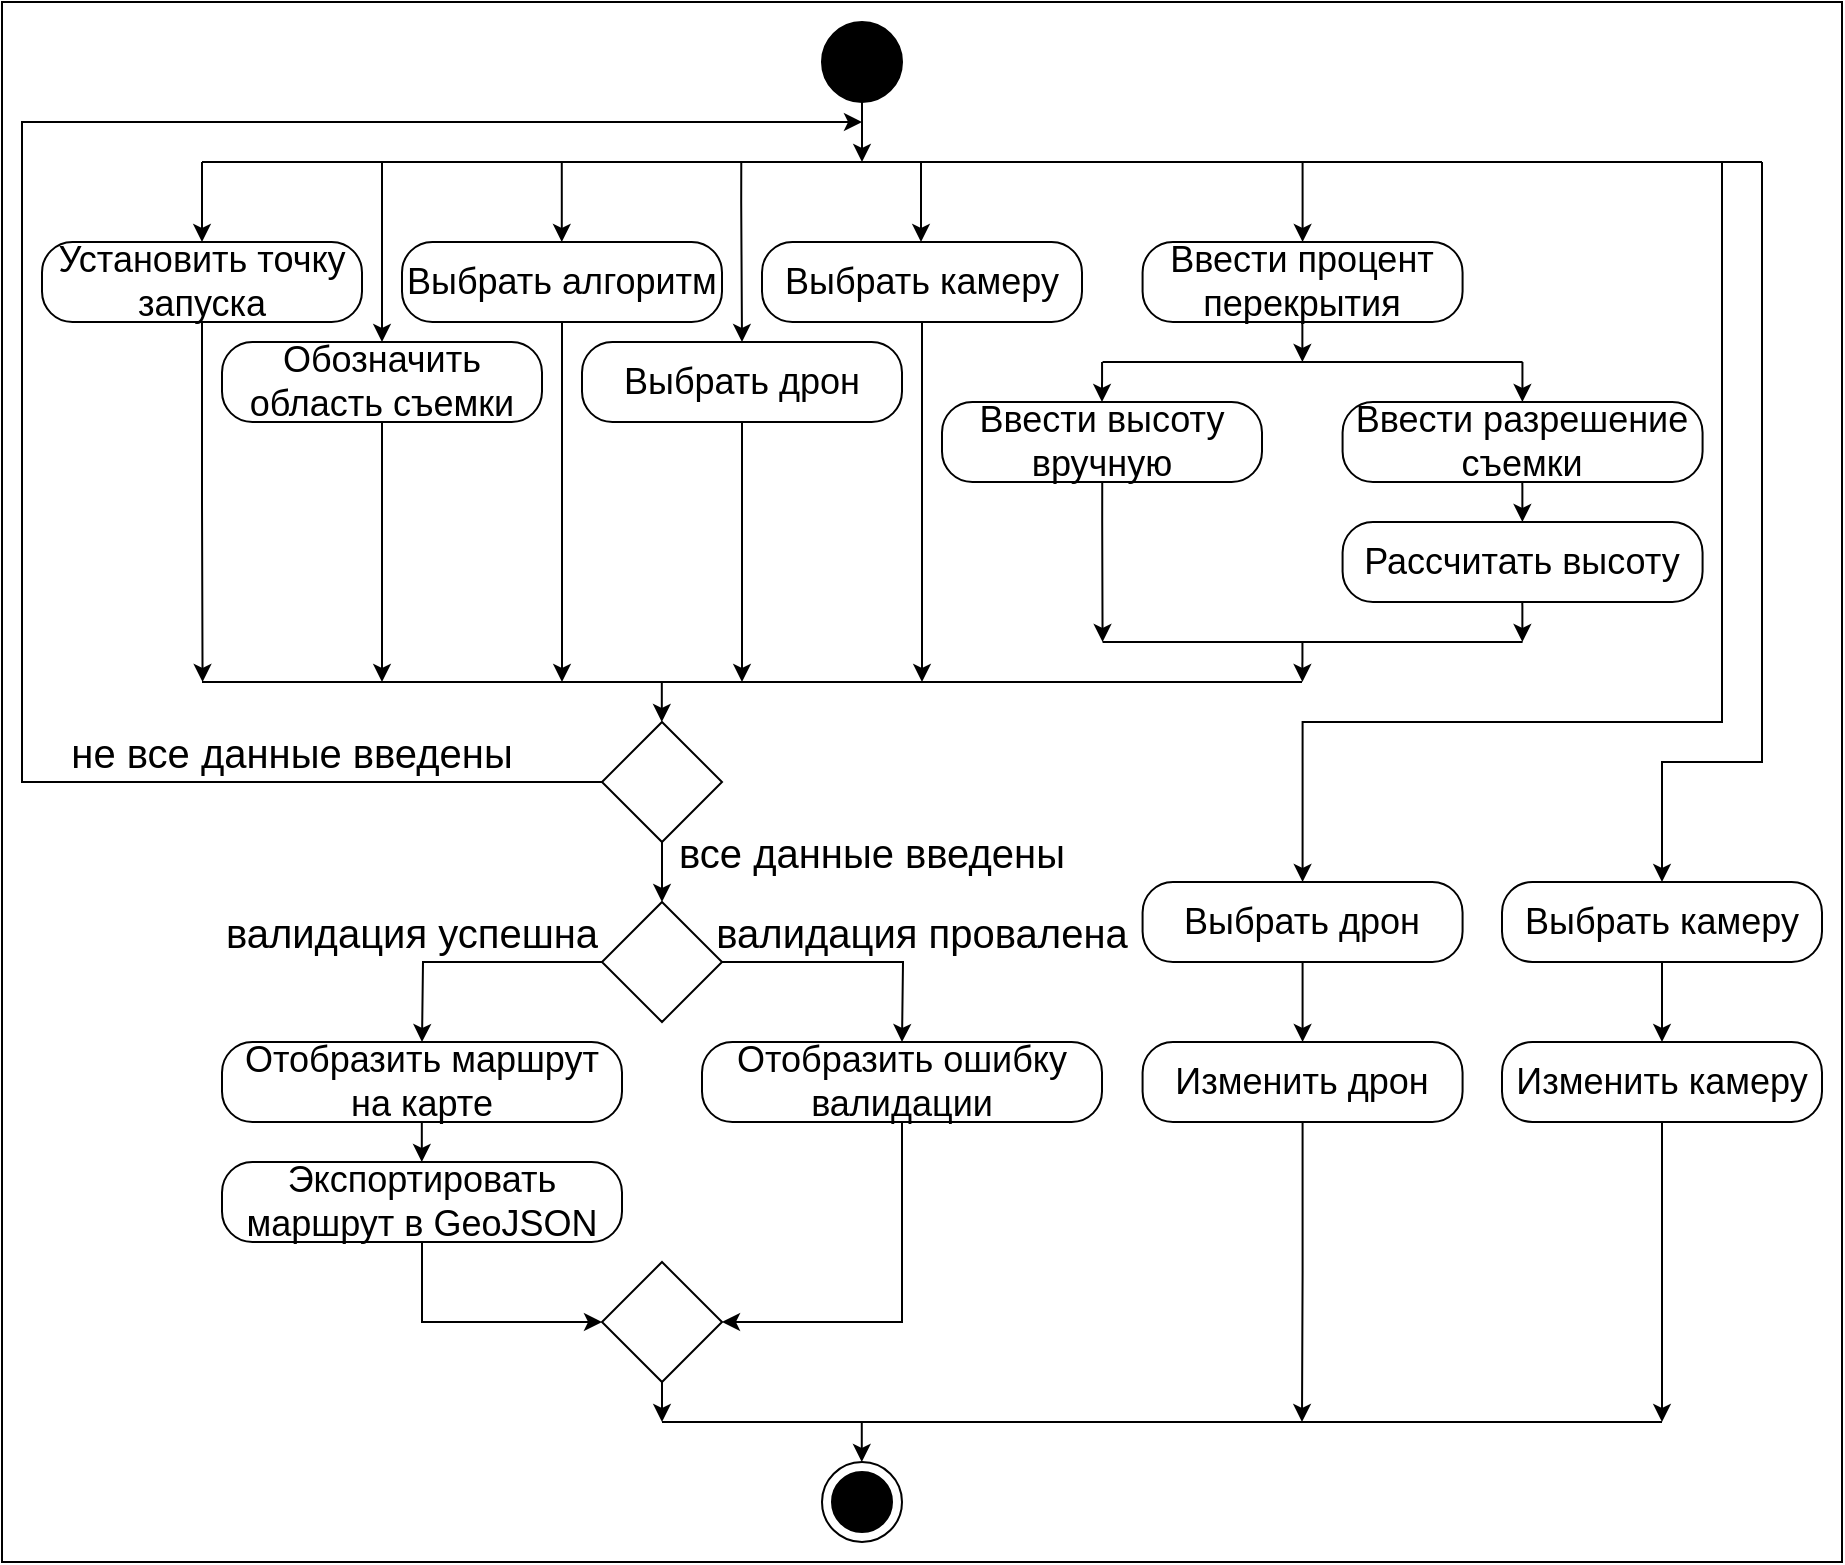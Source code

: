 <mxfile version="21.3.2" type="device">
  <diagram name="Page-1" id="w8QQlZ-JK28JOUeCJ5Nt">
    <mxGraphModel dx="3457" dy="2522" grid="1" gridSize="10" guides="1" tooltips="1" connect="1" arrows="1" fold="1" page="1" pageScale="1" pageWidth="850" pageHeight="1100" math="0" shadow="0">
      <root>
        <mxCell id="0" />
        <mxCell id="1" parent="0" />
        <mxCell id="bslvJimn1WOYWx1aQpcS-2" style="edgeStyle=orthogonalEdgeStyle;rounded=0;orthogonalLoop=1;jettySize=auto;html=1;" edge="1" parent="1">
          <mxGeometry relative="1" as="geometry">
            <mxPoint x="420" y="70" as="targetPoint" />
            <mxPoint x="420" y="40" as="sourcePoint" />
          </mxGeometry>
        </mxCell>
        <mxCell id="bslvJimn1WOYWx1aQpcS-41" style="edgeStyle=orthogonalEdgeStyle;rounded=0;orthogonalLoop=1;jettySize=auto;html=1;exitX=0.5;exitY=1;exitDx=0;exitDy=0;" edge="1" parent="1" source="bslvJimn1WOYWx1aQpcS-5">
          <mxGeometry relative="1" as="geometry">
            <mxPoint x="90.286" y="330" as="targetPoint" />
          </mxGeometry>
        </mxCell>
        <mxCell id="bslvJimn1WOYWx1aQpcS-5" value="&lt;font style=&quot;font-size: 18px;&quot;&gt;Установить точку &lt;font style=&quot;font-size: 18px;&quot;&gt;запуска&lt;/font&gt;&lt;/font&gt;" style="rounded=1;whiteSpace=wrap;html=1;imageWidth=24;arcSize=38;" vertex="1" parent="1">
          <mxGeometry x="10" y="110" width="160" height="40" as="geometry" />
        </mxCell>
        <mxCell id="bslvJimn1WOYWx1aQpcS-46" style="edgeStyle=orthogonalEdgeStyle;rounded=0;orthogonalLoop=1;jettySize=auto;html=1;exitX=0.5;exitY=1;exitDx=0;exitDy=0;" edge="1" parent="1" source="bslvJimn1WOYWx1aQpcS-6">
          <mxGeometry relative="1" as="geometry">
            <mxPoint x="180" y="330" as="targetPoint" />
          </mxGeometry>
        </mxCell>
        <mxCell id="bslvJimn1WOYWx1aQpcS-6" value="&lt;font style=&quot;font-size: 18px;&quot;&gt;Обозначить область съемки&lt;/font&gt;" style="rounded=1;whiteSpace=wrap;html=1;imageWidth=24;arcSize=38;" vertex="1" parent="1">
          <mxGeometry x="100" y="160" width="160" height="40" as="geometry" />
        </mxCell>
        <mxCell id="bslvJimn1WOYWx1aQpcS-47" style="edgeStyle=orthogonalEdgeStyle;rounded=0;orthogonalLoop=1;jettySize=auto;html=1;exitX=0.5;exitY=1;exitDx=0;exitDy=0;" edge="1" parent="1" source="bslvJimn1WOYWx1aQpcS-7">
          <mxGeometry relative="1" as="geometry">
            <mxPoint x="270" y="330" as="targetPoint" />
          </mxGeometry>
        </mxCell>
        <mxCell id="bslvJimn1WOYWx1aQpcS-7" value="&lt;font style=&quot;font-size: 18px;&quot;&gt;Выбрать алгоритм&lt;/font&gt;" style="rounded=1;whiteSpace=wrap;html=1;imageWidth=24;arcSize=38;" vertex="1" parent="1">
          <mxGeometry x="190" y="110" width="160" height="40" as="geometry" />
        </mxCell>
        <mxCell id="bslvJimn1WOYWx1aQpcS-48" style="edgeStyle=orthogonalEdgeStyle;rounded=0;orthogonalLoop=1;jettySize=auto;html=1;exitX=0.5;exitY=1;exitDx=0;exitDy=0;" edge="1" parent="1" source="bslvJimn1WOYWx1aQpcS-8">
          <mxGeometry relative="1" as="geometry">
            <mxPoint x="360" y="330" as="targetPoint" />
          </mxGeometry>
        </mxCell>
        <mxCell id="bslvJimn1WOYWx1aQpcS-8" value="&lt;font style=&quot;font-size: 18px;&quot;&gt;Выбрать дрон&lt;br&gt;&lt;/font&gt;" style="rounded=1;whiteSpace=wrap;html=1;imageWidth=24;arcSize=38;" vertex="1" parent="1">
          <mxGeometry x="280" y="160" width="160" height="40" as="geometry" />
        </mxCell>
        <mxCell id="bslvJimn1WOYWx1aQpcS-49" style="edgeStyle=orthogonalEdgeStyle;rounded=0;orthogonalLoop=1;jettySize=auto;html=1;exitX=0.5;exitY=1;exitDx=0;exitDy=0;" edge="1" parent="1" source="bslvJimn1WOYWx1aQpcS-9">
          <mxGeometry relative="1" as="geometry">
            <mxPoint x="450" y="330" as="targetPoint" />
          </mxGeometry>
        </mxCell>
        <mxCell id="bslvJimn1WOYWx1aQpcS-9" value="&lt;font style=&quot;font-size: 18px;&quot;&gt;Выбрать камеру&lt;br&gt;&lt;/font&gt;" style="rounded=1;whiteSpace=wrap;html=1;imageWidth=24;arcSize=38;" vertex="1" parent="1">
          <mxGeometry x="370" y="110" width="160" height="40" as="geometry" />
        </mxCell>
        <mxCell id="bslvJimn1WOYWx1aQpcS-10" value="&lt;font style=&quot;font-size: 18px;&quot;&gt;Ввести высоту вручную&lt;br&gt;&lt;/font&gt;" style="rounded=1;whiteSpace=wrap;html=1;imageWidth=24;arcSize=38;" vertex="1" parent="1">
          <mxGeometry x="460" y="190" width="160" height="40" as="geometry" />
        </mxCell>
        <mxCell id="bslvJimn1WOYWx1aQpcS-11" value="&lt;font style=&quot;font-size: 18px;&quot;&gt;Ввести процент перекрытия&lt;br&gt;&lt;/font&gt;" style="rounded=1;whiteSpace=wrap;html=1;imageWidth=24;arcSize=38;" vertex="1" parent="1">
          <mxGeometry x="560.29" y="110" width="160" height="40" as="geometry" />
        </mxCell>
        <mxCell id="bslvJimn1WOYWx1aQpcS-12" value="&lt;font style=&quot;font-size: 18px;&quot;&gt;Ввести разрешение съемки&lt;br&gt;&lt;/font&gt;" style="rounded=1;whiteSpace=wrap;html=1;imageWidth=24;arcSize=38;" vertex="1" parent="1">
          <mxGeometry x="660.29" y="190" width="180" height="40" as="geometry" />
        </mxCell>
        <mxCell id="bslvJimn1WOYWx1aQpcS-13" value="&lt;font style=&quot;font-size: 18px;&quot;&gt;Рассчитать высоту&lt;br&gt;&lt;/font&gt;" style="rounded=1;whiteSpace=wrap;html=1;imageWidth=24;arcSize=38;" vertex="1" parent="1">
          <mxGeometry x="660.29" y="250" width="180" height="40" as="geometry" />
        </mxCell>
        <mxCell id="bslvJimn1WOYWx1aQpcS-15" value="" style="endArrow=none;html=1;rounded=0;" edge="1" parent="1">
          <mxGeometry width="50" height="50" relative="1" as="geometry">
            <mxPoint x="90" y="70" as="sourcePoint" />
            <mxPoint x="870" y="70" as="targetPoint" />
          </mxGeometry>
        </mxCell>
        <mxCell id="bslvJimn1WOYWx1aQpcS-20" style="edgeStyle=orthogonalEdgeStyle;rounded=0;orthogonalLoop=1;jettySize=auto;html=1;entryX=0.5;entryY=0;entryDx=0;entryDy=0;" edge="1" parent="1" target="bslvJimn1WOYWx1aQpcS-5">
          <mxGeometry relative="1" as="geometry">
            <mxPoint x="89.9" y="100" as="targetPoint" />
            <mxPoint x="90" y="70" as="sourcePoint" />
            <Array as="points">
              <mxPoint x="90" y="90" />
              <mxPoint x="90" y="90" />
            </Array>
          </mxGeometry>
        </mxCell>
        <mxCell id="bslvJimn1WOYWx1aQpcS-21" style="edgeStyle=orthogonalEdgeStyle;rounded=0;orthogonalLoop=1;jettySize=auto;html=1;entryX=0.5;entryY=0;entryDx=0;entryDy=0;" edge="1" parent="1" target="bslvJimn1WOYWx1aQpcS-6">
          <mxGeometry relative="1" as="geometry">
            <mxPoint x="259.86" y="110" as="targetPoint" />
            <mxPoint x="180" y="70" as="sourcePoint" />
            <Array as="points">
              <mxPoint x="180" y="80" />
            </Array>
          </mxGeometry>
        </mxCell>
        <mxCell id="bslvJimn1WOYWx1aQpcS-22" style="edgeStyle=orthogonalEdgeStyle;rounded=0;orthogonalLoop=1;jettySize=auto;html=1;entryX=0.5;entryY=0;entryDx=0;entryDy=0;" edge="1" parent="1">
          <mxGeometry relative="1" as="geometry">
            <mxPoint x="269.89" y="110" as="targetPoint" />
            <mxPoint x="269.89" y="70" as="sourcePoint" />
            <Array as="points">
              <mxPoint x="269.89" y="90" />
              <mxPoint x="269.89" y="90" />
            </Array>
          </mxGeometry>
        </mxCell>
        <mxCell id="bslvJimn1WOYWx1aQpcS-23" style="edgeStyle=orthogonalEdgeStyle;rounded=0;orthogonalLoop=1;jettySize=auto;html=1;entryX=0.5;entryY=0;entryDx=0;entryDy=0;" edge="1" parent="1" target="bslvJimn1WOYWx1aQpcS-8">
          <mxGeometry relative="1" as="geometry">
            <mxPoint x="359.64" y="110" as="targetPoint" />
            <mxPoint x="359.64" y="70" as="sourcePoint" />
            <Array as="points">
              <mxPoint x="360" y="90" />
              <mxPoint x="360" y="90" />
            </Array>
          </mxGeometry>
        </mxCell>
        <mxCell id="bslvJimn1WOYWx1aQpcS-24" style="edgeStyle=orthogonalEdgeStyle;rounded=0;orthogonalLoop=1;jettySize=auto;html=1;entryX=0.5;entryY=0;entryDx=0;entryDy=0;" edge="1" parent="1">
          <mxGeometry relative="1" as="geometry">
            <mxPoint x="449.5" y="110" as="targetPoint" />
            <mxPoint x="449.5" y="70" as="sourcePoint" />
            <Array as="points">
              <mxPoint x="449.5" y="90" />
              <mxPoint x="449.5" y="90" />
            </Array>
          </mxGeometry>
        </mxCell>
        <mxCell id="bslvJimn1WOYWx1aQpcS-25" value="" style="endArrow=none;html=1;rounded=0;" edge="1" parent="1">
          <mxGeometry width="50" height="50" relative="1" as="geometry">
            <mxPoint x="540.29" y="170" as="sourcePoint" />
            <mxPoint x="750.29" y="170" as="targetPoint" />
          </mxGeometry>
        </mxCell>
        <mxCell id="bslvJimn1WOYWx1aQpcS-29" style="edgeStyle=orthogonalEdgeStyle;rounded=0;orthogonalLoop=1;jettySize=auto;html=1;entryX=0.5;entryY=0;entryDx=0;entryDy=0;" edge="1" parent="1">
          <mxGeometry relative="1" as="geometry">
            <mxPoint x="640.29" y="110" as="targetPoint" />
            <mxPoint x="640.29" y="70" as="sourcePoint" />
            <Array as="points">
              <mxPoint x="640.29" y="90" />
              <mxPoint x="640.29" y="90" />
            </Array>
          </mxGeometry>
        </mxCell>
        <mxCell id="bslvJimn1WOYWx1aQpcS-30" style="edgeStyle=orthogonalEdgeStyle;rounded=0;orthogonalLoop=1;jettySize=auto;html=1;" edge="1" parent="1">
          <mxGeometry relative="1" as="geometry">
            <mxPoint x="750.17" y="250" as="targetPoint" />
            <mxPoint x="750.17" y="230" as="sourcePoint" />
            <Array as="points">
              <mxPoint x="750.17" y="250" />
              <mxPoint x="750.17" y="250" />
            </Array>
          </mxGeometry>
        </mxCell>
        <mxCell id="bslvJimn1WOYWx1aQpcS-32" style="edgeStyle=orthogonalEdgeStyle;rounded=0;orthogonalLoop=1;jettySize=auto;html=1;" edge="1" parent="1">
          <mxGeometry relative="1" as="geometry">
            <mxPoint x="750.17" y="310" as="targetPoint" />
            <mxPoint x="750.17" y="290" as="sourcePoint" />
            <Array as="points">
              <mxPoint x="750.17" y="310" />
              <mxPoint x="750.17" y="310" />
            </Array>
          </mxGeometry>
        </mxCell>
        <mxCell id="bslvJimn1WOYWx1aQpcS-33" style="edgeStyle=orthogonalEdgeStyle;rounded=0;orthogonalLoop=1;jettySize=auto;html=1;" edge="1" parent="1">
          <mxGeometry relative="1" as="geometry">
            <mxPoint x="540.29" y="310" as="targetPoint" />
            <mxPoint x="540.12" y="230" as="sourcePoint" />
            <Array as="points">
              <mxPoint x="540.12" y="250" />
              <mxPoint x="540.12" y="250" />
            </Array>
          </mxGeometry>
        </mxCell>
        <mxCell id="bslvJimn1WOYWx1aQpcS-35" style="edgeStyle=orthogonalEdgeStyle;rounded=0;orthogonalLoop=1;jettySize=auto;html=1;" edge="1" parent="1">
          <mxGeometry relative="1" as="geometry">
            <mxPoint x="640.17" y="170" as="targetPoint" />
            <mxPoint x="640.17" y="150" as="sourcePoint" />
            <Array as="points">
              <mxPoint x="640.17" y="170" />
              <mxPoint x="640.17" y="170" />
            </Array>
          </mxGeometry>
        </mxCell>
        <mxCell id="bslvJimn1WOYWx1aQpcS-36" style="edgeStyle=orthogonalEdgeStyle;rounded=0;orthogonalLoop=1;jettySize=auto;html=1;" edge="1" parent="1">
          <mxGeometry relative="1" as="geometry">
            <mxPoint x="540.04" y="190" as="targetPoint" />
            <mxPoint x="540.04" y="170" as="sourcePoint" />
            <Array as="points">
              <mxPoint x="540.04" y="190" />
              <mxPoint x="540.04" y="190" />
            </Array>
          </mxGeometry>
        </mxCell>
        <mxCell id="bslvJimn1WOYWx1aQpcS-37" style="edgeStyle=orthogonalEdgeStyle;rounded=0;orthogonalLoop=1;jettySize=auto;html=1;" edge="1" parent="1">
          <mxGeometry relative="1" as="geometry">
            <mxPoint x="750.23" y="190" as="targetPoint" />
            <mxPoint x="750.23" y="170" as="sourcePoint" />
            <Array as="points">
              <mxPoint x="750.23" y="190" />
              <mxPoint x="750.23" y="190" />
            </Array>
          </mxGeometry>
        </mxCell>
        <mxCell id="bslvJimn1WOYWx1aQpcS-38" value="" style="endArrow=none;html=1;rounded=0;" edge="1" parent="1">
          <mxGeometry width="50" height="50" relative="1" as="geometry">
            <mxPoint x="540.29" y="310" as="sourcePoint" />
            <mxPoint x="750.29" y="310" as="targetPoint" />
          </mxGeometry>
        </mxCell>
        <mxCell id="bslvJimn1WOYWx1aQpcS-39" style="edgeStyle=orthogonalEdgeStyle;rounded=0;orthogonalLoop=1;jettySize=auto;html=1;" edge="1" parent="1">
          <mxGeometry relative="1" as="geometry">
            <mxPoint x="640.21" y="330" as="targetPoint" />
            <mxPoint x="640.21" y="310" as="sourcePoint" />
            <Array as="points">
              <mxPoint x="640.21" y="330" />
              <mxPoint x="640.21" y="330" />
            </Array>
          </mxGeometry>
        </mxCell>
        <mxCell id="bslvJimn1WOYWx1aQpcS-40" value="" style="endArrow=none;html=1;rounded=0;" edge="1" parent="1">
          <mxGeometry width="50" height="50" relative="1" as="geometry">
            <mxPoint x="90" y="330" as="sourcePoint" />
            <mxPoint x="640" y="330" as="targetPoint" />
          </mxGeometry>
        </mxCell>
        <mxCell id="bslvJimn1WOYWx1aQpcS-50" value="" style="ellipse;whiteSpace=wrap;html=1;aspect=fixed;fillColor=#000000;" vertex="1" parent="1">
          <mxGeometry x="405" y="725" width="30" height="30" as="geometry" />
        </mxCell>
        <mxCell id="bslvJimn1WOYWx1aQpcS-52" value="" style="ellipse;whiteSpace=wrap;html=1;aspect=fixed;fillColor=none;" vertex="1" parent="1">
          <mxGeometry x="400" y="720" width="40" height="40" as="geometry" />
        </mxCell>
        <mxCell id="bslvJimn1WOYWx1aQpcS-53" value="" style="ellipse;whiteSpace=wrap;html=1;aspect=fixed;fillColor=#000000;" vertex="1" parent="1">
          <mxGeometry x="400" width="40" height="40" as="geometry" />
        </mxCell>
        <mxCell id="bslvJimn1WOYWx1aQpcS-55" style="edgeStyle=orthogonalEdgeStyle;rounded=0;orthogonalLoop=1;jettySize=auto;html=1;" edge="1" parent="1">
          <mxGeometry relative="1" as="geometry">
            <mxPoint x="319.92" y="349.99" as="targetPoint" />
            <mxPoint x="319.92" y="329.99" as="sourcePoint" />
            <Array as="points">
              <mxPoint x="319.92" y="349.99" />
              <mxPoint x="319.92" y="349.99" />
            </Array>
          </mxGeometry>
        </mxCell>
        <mxCell id="bslvJimn1WOYWx1aQpcS-58" style="edgeStyle=orthogonalEdgeStyle;rounded=0;orthogonalLoop=1;jettySize=auto;html=1;exitX=0;exitY=0.5;exitDx=0;exitDy=0;" edge="1" parent="1" source="bslvJimn1WOYWx1aQpcS-56">
          <mxGeometry relative="1" as="geometry">
            <mxPoint x="420" y="50" as="targetPoint" />
            <Array as="points">
              <mxPoint y="380" />
              <mxPoint y="50" />
            </Array>
          </mxGeometry>
        </mxCell>
        <mxCell id="bslvJimn1WOYWx1aQpcS-60" style="edgeStyle=orthogonalEdgeStyle;rounded=0;orthogonalLoop=1;jettySize=auto;html=1;exitX=0.5;exitY=1;exitDx=0;exitDy=0;" edge="1" parent="1" source="bslvJimn1WOYWx1aQpcS-56">
          <mxGeometry relative="1" as="geometry">
            <mxPoint x="320" y="440" as="targetPoint" />
          </mxGeometry>
        </mxCell>
        <mxCell id="bslvJimn1WOYWx1aQpcS-56" value="" style="rhombus;whiteSpace=wrap;html=1;" vertex="1" parent="1">
          <mxGeometry x="290" y="350" width="60" height="60" as="geometry" />
        </mxCell>
        <mxCell id="bslvJimn1WOYWx1aQpcS-57" value="&lt;font style=&quot;font-size: 20px;&quot;&gt;все данные введены&lt;/font&gt;" style="text;html=1;strokeColor=none;fillColor=none;align=center;verticalAlign=middle;whiteSpace=wrap;rounded=0;" vertex="1" parent="1">
          <mxGeometry x="325" y="400" width="200" height="30" as="geometry" />
        </mxCell>
        <mxCell id="bslvJimn1WOYWx1aQpcS-81" style="edgeStyle=orthogonalEdgeStyle;rounded=0;orthogonalLoop=1;jettySize=auto;html=1;exitX=1;exitY=0.5;exitDx=0;exitDy=0;" edge="1" parent="1" source="bslvJimn1WOYWx1aQpcS-74">
          <mxGeometry relative="1" as="geometry">
            <mxPoint x="440" y="510" as="targetPoint" />
          </mxGeometry>
        </mxCell>
        <mxCell id="bslvJimn1WOYWx1aQpcS-83" style="edgeStyle=orthogonalEdgeStyle;rounded=0;orthogonalLoop=1;jettySize=auto;html=1;exitX=0;exitY=0.5;exitDx=0;exitDy=0;" edge="1" parent="1" source="bslvJimn1WOYWx1aQpcS-74">
          <mxGeometry relative="1" as="geometry">
            <mxPoint x="200" y="510" as="targetPoint" />
          </mxGeometry>
        </mxCell>
        <mxCell id="bslvJimn1WOYWx1aQpcS-74" value="" style="rhombus;whiteSpace=wrap;html=1;" vertex="1" parent="1">
          <mxGeometry x="290" y="440" width="60" height="60" as="geometry" />
        </mxCell>
        <mxCell id="bslvJimn1WOYWx1aQpcS-75" value="&lt;font style=&quot;font-size: 20px;&quot;&gt;валидация успешна&lt;/font&gt;" style="text;html=1;strokeColor=none;fillColor=none;align=center;verticalAlign=middle;whiteSpace=wrap;rounded=0;" vertex="1" parent="1">
          <mxGeometry x="80" y="440" width="230" height="30" as="geometry" />
        </mxCell>
        <mxCell id="bslvJimn1WOYWx1aQpcS-78" value="&lt;font style=&quot;font-size: 20px;&quot;&gt;не&lt;/font&gt;&lt;font style=&quot;font-size: 20px;&quot;&gt; все данные введены&lt;/font&gt;" style="text;html=1;strokeColor=none;fillColor=none;align=center;verticalAlign=middle;whiteSpace=wrap;rounded=0;" vertex="1" parent="1">
          <mxGeometry x="20" y="350" width="230" height="30" as="geometry" />
        </mxCell>
        <mxCell id="bslvJimn1WOYWx1aQpcS-79" value="&lt;font style=&quot;font-size: 20px;&quot;&gt;валидация провалена&lt;/font&gt;" style="text;html=1;strokeColor=none;fillColor=none;align=center;verticalAlign=middle;whiteSpace=wrap;rounded=0;" vertex="1" parent="1">
          <mxGeometry x="335" y="440" width="230" height="30" as="geometry" />
        </mxCell>
        <mxCell id="bslvJimn1WOYWx1aQpcS-109" style="edgeStyle=orthogonalEdgeStyle;rounded=0;orthogonalLoop=1;jettySize=auto;html=1;exitX=0.5;exitY=1;exitDx=0;exitDy=0;" edge="1" parent="1" source="bslvJimn1WOYWx1aQpcS-82">
          <mxGeometry relative="1" as="geometry">
            <mxPoint x="320" y="700" as="targetPoint" />
          </mxGeometry>
        </mxCell>
        <mxCell id="bslvJimn1WOYWx1aQpcS-82" value="" style="rhombus;whiteSpace=wrap;html=1;" vertex="1" parent="1">
          <mxGeometry x="290" y="620" width="60" height="60" as="geometry" />
        </mxCell>
        <mxCell id="bslvJimn1WOYWx1aQpcS-84" value="&lt;font style=&quot;font-size: 18px;&quot;&gt;Отобразить маршрут на карте&lt;br&gt;&lt;/font&gt;" style="rounded=1;whiteSpace=wrap;html=1;imageWidth=24;arcSize=38;" vertex="1" parent="1">
          <mxGeometry x="100" y="510" width="200" height="40" as="geometry" />
        </mxCell>
        <mxCell id="bslvJimn1WOYWx1aQpcS-91" style="edgeStyle=orthogonalEdgeStyle;rounded=0;orthogonalLoop=1;jettySize=auto;html=1;exitX=0.5;exitY=1;exitDx=0;exitDy=0;entryX=0;entryY=0.5;entryDx=0;entryDy=0;" edge="1" parent="1" source="bslvJimn1WOYWx1aQpcS-85" target="bslvJimn1WOYWx1aQpcS-82">
          <mxGeometry relative="1" as="geometry" />
        </mxCell>
        <mxCell id="bslvJimn1WOYWx1aQpcS-85" value="&lt;font style=&quot;font-size: 18px;&quot;&gt;Экспортировать маршрут в GeoJSON&lt;br&gt;&lt;/font&gt;" style="rounded=1;whiteSpace=wrap;html=1;imageWidth=24;arcSize=38;" vertex="1" parent="1">
          <mxGeometry x="100" y="570" width="200" height="40" as="geometry" />
        </mxCell>
        <mxCell id="bslvJimn1WOYWx1aQpcS-87" style="edgeStyle=orthogonalEdgeStyle;rounded=0;orthogonalLoop=1;jettySize=auto;html=1;" edge="1" parent="1">
          <mxGeometry relative="1" as="geometry">
            <mxPoint x="199.92" y="570" as="targetPoint" />
            <mxPoint x="199.92" y="550" as="sourcePoint" />
            <Array as="points">
              <mxPoint x="199.92" y="570" />
              <mxPoint x="199.92" y="570" />
            </Array>
          </mxGeometry>
        </mxCell>
        <mxCell id="bslvJimn1WOYWx1aQpcS-92" style="edgeStyle=orthogonalEdgeStyle;rounded=0;orthogonalLoop=1;jettySize=auto;html=1;exitX=0.5;exitY=1;exitDx=0;exitDy=0;entryX=1;entryY=0.5;entryDx=0;entryDy=0;" edge="1" parent="1" source="bslvJimn1WOYWx1aQpcS-88" target="bslvJimn1WOYWx1aQpcS-82">
          <mxGeometry relative="1" as="geometry" />
        </mxCell>
        <mxCell id="bslvJimn1WOYWx1aQpcS-88" value="&lt;font style=&quot;font-size: 18px;&quot;&gt;Отобразить ошибку валидации&lt;br&gt;&lt;/font&gt;" style="rounded=1;whiteSpace=wrap;html=1;imageWidth=24;arcSize=38;" vertex="1" parent="1">
          <mxGeometry x="340" y="510" width="200" height="40" as="geometry" />
        </mxCell>
        <mxCell id="bslvJimn1WOYWx1aQpcS-90" value="" style="endArrow=none;html=1;rounded=0;" edge="1" parent="1">
          <mxGeometry width="50" height="50" relative="1" as="geometry">
            <mxPoint x="320" y="700" as="sourcePoint" />
            <mxPoint x="820" y="700" as="targetPoint" />
          </mxGeometry>
        </mxCell>
        <mxCell id="bslvJimn1WOYWx1aQpcS-93" style="edgeStyle=orthogonalEdgeStyle;rounded=0;orthogonalLoop=1;jettySize=auto;html=1;entryX=0.5;entryY=0;entryDx=0;entryDy=0;" edge="1" parent="1" target="bslvJimn1WOYWx1aQpcS-97">
          <mxGeometry relative="1" as="geometry">
            <mxPoint x="850" y="350" as="targetPoint" />
            <mxPoint x="850" y="70" as="sourcePoint" />
            <Array as="points">
              <mxPoint x="850" y="350" />
              <mxPoint x="640" y="350" />
            </Array>
          </mxGeometry>
        </mxCell>
        <mxCell id="bslvJimn1WOYWx1aQpcS-103" style="edgeStyle=orthogonalEdgeStyle;rounded=0;orthogonalLoop=1;jettySize=auto;html=1;exitX=0.5;exitY=1;exitDx=0;exitDy=0;entryX=0.5;entryY=0;entryDx=0;entryDy=0;" edge="1" parent="1" source="bslvJimn1WOYWx1aQpcS-96" target="bslvJimn1WOYWx1aQpcS-106">
          <mxGeometry relative="1" as="geometry">
            <mxPoint x="820" y="510" as="targetPoint" />
          </mxGeometry>
        </mxCell>
        <mxCell id="bslvJimn1WOYWx1aQpcS-96" value="&lt;font style=&quot;font-size: 18px;&quot;&gt;Выбрать &lt;/font&gt;&lt;font style=&quot;font-size: 18px;&quot;&gt;камеру&lt;/font&gt;" style="rounded=1;whiteSpace=wrap;html=1;imageWidth=24;arcSize=38;" vertex="1" parent="1">
          <mxGeometry x="740" y="430" width="160" height="40" as="geometry" />
        </mxCell>
        <mxCell id="bslvJimn1WOYWx1aQpcS-104" style="edgeStyle=orthogonalEdgeStyle;rounded=0;orthogonalLoop=1;jettySize=auto;html=1;exitX=0.5;exitY=1;exitDx=0;exitDy=0;entryX=0.5;entryY=0;entryDx=0;entryDy=0;" edge="1" parent="1" source="bslvJimn1WOYWx1aQpcS-97" target="bslvJimn1WOYWx1aQpcS-105">
          <mxGeometry relative="1" as="geometry">
            <mxPoint x="640" y="510" as="targetPoint" />
          </mxGeometry>
        </mxCell>
        <mxCell id="bslvJimn1WOYWx1aQpcS-97" value="&lt;font style=&quot;font-size: 18px;&quot;&gt;Выбрать дрон&lt;br&gt;&lt;/font&gt;" style="rounded=1;whiteSpace=wrap;html=1;imageWidth=24;arcSize=38;" vertex="1" parent="1">
          <mxGeometry x="560.29" y="430" width="160" height="40" as="geometry" />
        </mxCell>
        <mxCell id="bslvJimn1WOYWx1aQpcS-102" style="edgeStyle=orthogonalEdgeStyle;rounded=0;orthogonalLoop=1;jettySize=auto;html=1;entryX=0.5;entryY=0;entryDx=0;entryDy=0;" edge="1" parent="1">
          <mxGeometry relative="1" as="geometry">
            <mxPoint x="820" y="430" as="targetPoint" />
            <mxPoint x="870" y="70" as="sourcePoint" />
            <Array as="points">
              <mxPoint x="870" y="70" />
              <mxPoint x="870" y="370" />
              <mxPoint x="820" y="370" />
            </Array>
          </mxGeometry>
        </mxCell>
        <mxCell id="bslvJimn1WOYWx1aQpcS-108" style="edgeStyle=orthogonalEdgeStyle;rounded=0;orthogonalLoop=1;jettySize=auto;html=1;exitX=0.5;exitY=1;exitDx=0;exitDy=0;" edge="1" parent="1" source="bslvJimn1WOYWx1aQpcS-105">
          <mxGeometry relative="1" as="geometry">
            <mxPoint x="640" y="700" as="targetPoint" />
          </mxGeometry>
        </mxCell>
        <mxCell id="bslvJimn1WOYWx1aQpcS-105" value="&lt;font style=&quot;font-size: 18px;&quot;&gt;Изменить дрон&lt;/font&gt;" style="rounded=1;whiteSpace=wrap;html=1;imageWidth=24;arcSize=38;" vertex="1" parent="1">
          <mxGeometry x="560.29" y="510" width="160" height="40" as="geometry" />
        </mxCell>
        <mxCell id="bslvJimn1WOYWx1aQpcS-107" style="edgeStyle=orthogonalEdgeStyle;rounded=0;orthogonalLoop=1;jettySize=auto;html=1;exitX=0.5;exitY=1;exitDx=0;exitDy=0;" edge="1" parent="1" source="bslvJimn1WOYWx1aQpcS-106">
          <mxGeometry relative="1" as="geometry">
            <mxPoint x="820" y="700" as="targetPoint" />
          </mxGeometry>
        </mxCell>
        <mxCell id="bslvJimn1WOYWx1aQpcS-106" value="&lt;font style=&quot;font-size: 18px;&quot;&gt;Изменить камеру&lt;br&gt;&lt;/font&gt;" style="rounded=1;whiteSpace=wrap;html=1;imageWidth=24;arcSize=38;" vertex="1" parent="1">
          <mxGeometry x="740" y="510" width="160" height="40" as="geometry" />
        </mxCell>
        <mxCell id="bslvJimn1WOYWx1aQpcS-110" style="edgeStyle=orthogonalEdgeStyle;rounded=0;orthogonalLoop=1;jettySize=auto;html=1;exitX=0.5;exitY=1;exitDx=0;exitDy=0;" edge="1" parent="1">
          <mxGeometry relative="1" as="geometry">
            <mxPoint x="419.89" y="720" as="targetPoint" />
            <mxPoint x="419.89" y="700" as="sourcePoint" />
          </mxGeometry>
        </mxCell>
        <mxCell id="bslvJimn1WOYWx1aQpcS-111" value="" style="rounded=0;whiteSpace=wrap;html=1;fillColor=none;" vertex="1" parent="1">
          <mxGeometry x="-10" y="-10" width="920" height="780" as="geometry" />
        </mxCell>
      </root>
    </mxGraphModel>
  </diagram>
</mxfile>
